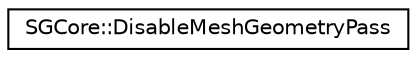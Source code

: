 digraph "Graphical Class Hierarchy"
{
 // LATEX_PDF_SIZE
  edge [fontname="Helvetica",fontsize="10",labelfontname="Helvetica",labelfontsize="10"];
  node [fontname="Helvetica",fontsize="10",shape=record];
  rankdir="LR";
  Node0 [label="SGCore::DisableMeshGeometryPass",height=0.2,width=0.4,color="black", fillcolor="white", style="filled",URL="$structSGCore_1_1DisableMeshGeometryPass.html",tooltip=" "];
}
